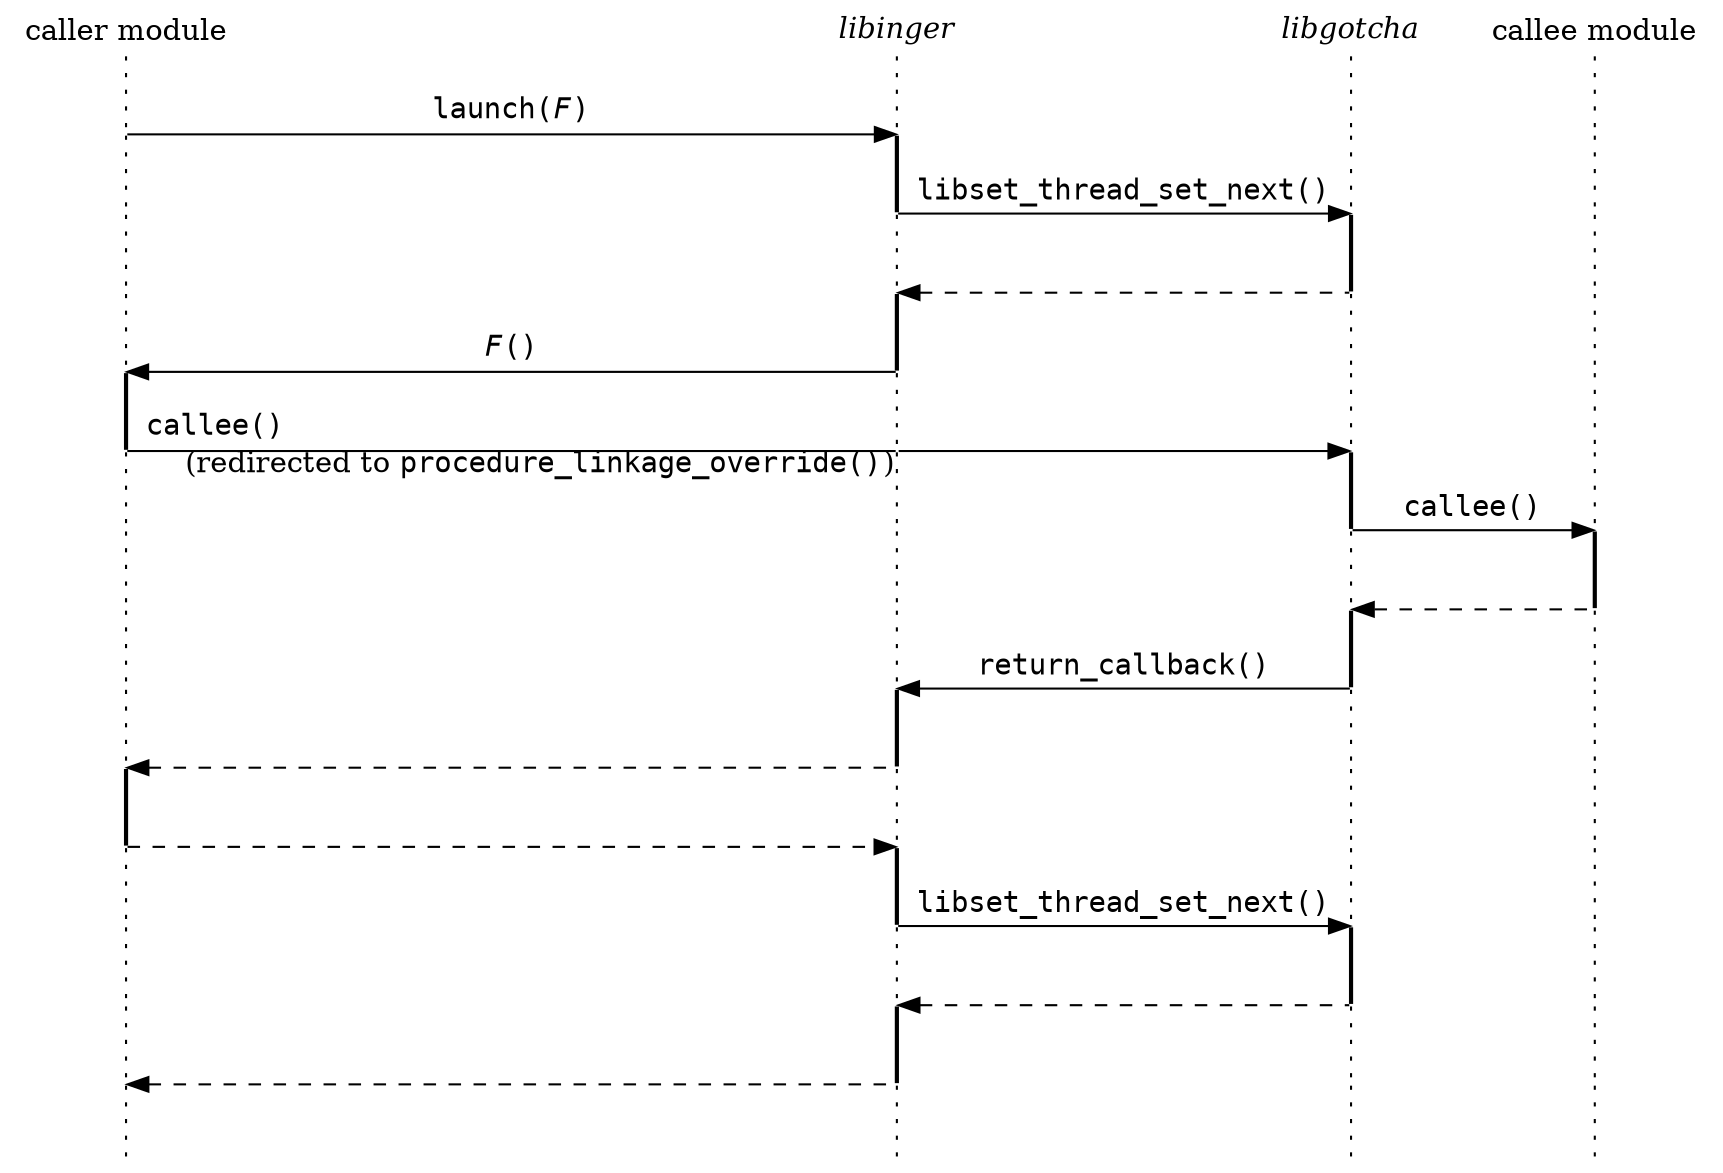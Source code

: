 strict digraph {
	edge [arrowhead=none];
	node [shape=none, width=0, height=0, label=""];

	caller [label="caller module"];
	control [label=<<i>libinger</i>>];
	gotcha [label=<<i>libgotcha</i>>];
	callee [label="callee module"];

	{
		// This weight must be at least the number of horizontal arrows.
		edge [style=dotted, weight=5];

		caller -> callerA -> callerB -> callerC -> callerD;
		callerD -> callerE [style=solid, penwidth=2];
		callerE -> callerF -> callerG -> callerH -> callerI;
		callerI -> callerJ [style=solid, penwidth=2];
		callerJ -> callerK -> callerL -> callerM -> callerN;

		control -> controlA;
		controlA -> controlB [style=solid, penwidth=2];
		controlB -> controlC;
		controlC -> controlD [style=solid, penwidth=2];
		controlD -> controlE -> controlF -> controlG -> controlH
		controlH -> controlI [style=solid, penwidth=2];
		controlI -> controlJ;
		controlJ -> controlK [style=solid, penwidth=2];
		controlK -> controlL;
		controlL -> controlM [style=solid, penwidth=2];
		controlM -> controlN;

		gotcha -> gotchaA -> gotchaB;
		gotchaB -> gotchaC [style=solid, penwidth=2];
		gotchaC -> gotchaD -> gotchaE;
		gotchaE -> gotchaF [style=solid, penwidth=2];
		gotchaF -> gotchaG;
		gotchaG -> gotchaH [style=solid, penwidth=2];
		gotchaH -> gotchaI -> gotchaJ -> gotchaK;
		gotchaK -> gotchaL [style=solid, penwidth=2];
		gotchaL -> gotchaM -> gotchaN;

		callee -> calleeA -> calleeB -> calleeC -> calleeD -> calleeE -> calleeF;
		calleeF -> calleeG [style=solid, penwidth=2];
		calleeG -> calleeH -> calleeI -> calleeJ -> calleeK -> calleeL -> calleeM -> calleeN;
	}

	{
		rank=same;
		callerA -> controlA [label=<<font face="monospace">launch(<i>F</i>)</font>>, arrowhead=normal];
	}

	{
		rank=same;
		controlB -> gotchaB [label=<<font face="monospace">libset_thread_set_next()</font>>, arrowhead=normal];
	}

	{
		rank=same;
		controlC -> gotchaC [style=dashed, arrowhead=normal, dir=back];
	}

	{
		rank=same;
		callerD -> controlD [label=<<font face="monospace"><i>F</i>()</font>>, arrowhead=normal, dir=back];
	}

	{
		rank=same;
		callerE -> controlE [label=<<font face="monospace">callee()</font>                                                               >, headlabel=<(redirected to <font face="monospace">procedure_linkage_override()</font>)>];
		controlE -> gotchaE [arrowhead=normal];
	}

	{
		rank=same;
		gotchaF -> calleeF [label=<<font face="monospace">callee()</font>>, arrowhead=normal];
	}

	{
		rank=same;
		gotchaG -> calleeG [style=dashed, arrowhead=normal, dir=back];
	}

	{
		rank=same;
		controlH -> gotchaH [label=<<font face="monospace">return_callback()</font>>, arrowhead=normal, dir=back];
	}

	{
		rank=same;
		callerI -> controlI [style=dashed, arrowhead=normal, dir=back];
	}

	{
		rank=same;
		callerJ -> controlJ [style=dashed, arrowhead=normal];
	}

	{
		rank=same;
		controlK -> gotchaK [label=<<font face="monospace">libset_thread_set_next()</font>>, arrowhead=normal];
	}

	{
		rank=same;
		controlL -> gotchaL [style=dashed, arrowhead=normal, dir=back];
	}

	{
		rank=same;
		callerM -> controlM [style=dashed, arrowhead=normal, dir=back];
	}
}
